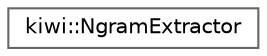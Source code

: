 digraph "Graphical Class Hierarchy"
{
 // LATEX_PDF_SIZE
  bgcolor="transparent";
  edge [fontname=Helvetica,fontsize=10,labelfontname=Helvetica,labelfontsize=10];
  node [fontname=Helvetica,fontsize=10,shape=box,height=0.2,width=0.4];
  rankdir="LR";
  Node0 [id="Node000000",label="kiwi::NgramExtractor",height=0.2,width=0.4,color="grey40", fillcolor="white", style="filled",URL="$classkiwi_1_1NgramExtractor.html",tooltip=" "];
}
